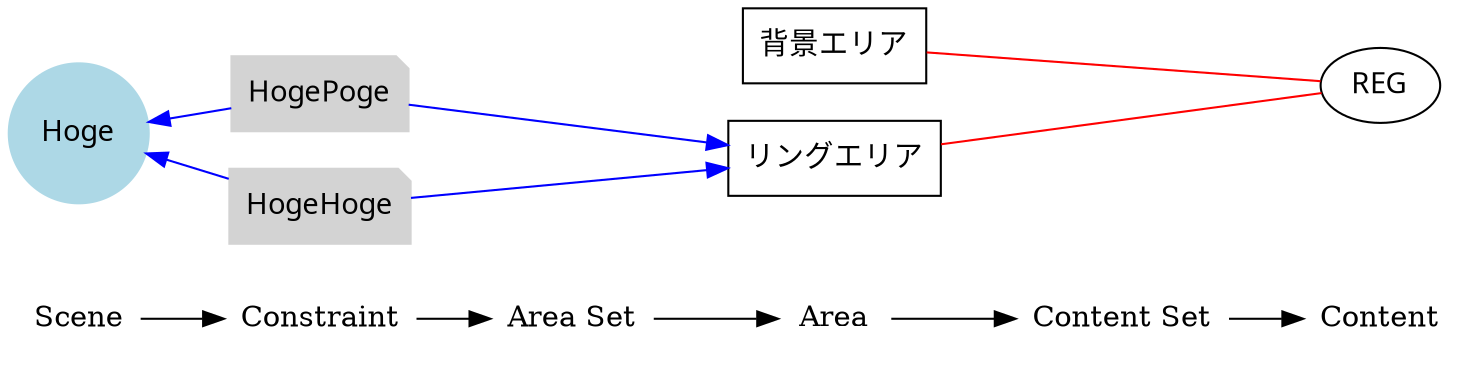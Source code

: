 digraph rule_objects_graph {
	rankdir = LR;
	charset="utf-8";
	clusterrank = global;
	
	node [shape = plaintext];
	Scene -> Constraint -> "Area Set" -> Area -> "Content Set" -> Content; 
	{ rank = same;
		node [shape = box];
		{
			Area;
			e1 [label="背景エリア", fontname="Meiryo UI"];
			e2 [label="リングエリア", fontname="Meiryo UI"];

		}
	}
	
	{ rank = same;
		node [shape = ellipse];
		{
			Content;
			e3 [label="REG", fontname="Meiryo UI"];


		}
	}
	
	{
		subgraph subareaset {
			"Area Set";
			node [shape = box, style = filled, color = lightpink];


		}
	}


	
	{
		subgraph subcontentset {
			"Content Set";
			node [shape = ellipse, style = filled, color = palegreen];


		}
	}



	e2 -> e3 [dir=none, color=red];
	e1 -> e3 [dir=none, color=red];
	

	

	

	

	subgraph scene { rank = same;
		node [shape = circle, style = filled, color = lightblue];
		{
			"Scene";
			e4 [label="Hoge", fontname="Meiryo UI"];

		}
	}

	{ rank = same;
		node [shape = note, style = filled, color = lightgrey];
		{
			"Constraint";
			e5 [label="HogePoge", fontname="Meiryo UI"];
			e6 [label="HogeHoge", fontname="Meiryo UI"];
		}
	}
	
	{ rank = same;
		node [shape = note, style = filled, color = lavenderblush2];
		{
			"Constraint";
		}
	}

	{ rank = same;
		node [shape = note, style = filled, color = lightpink2];
		{
			"Constraint";
		}
	}

	e5 -> e4 [color=blue];
	e5 -> e2 [color=blue];
	e6 -> e4 [color=blue];
	e6 -> e2 [color=blue];
	

	

	
}

